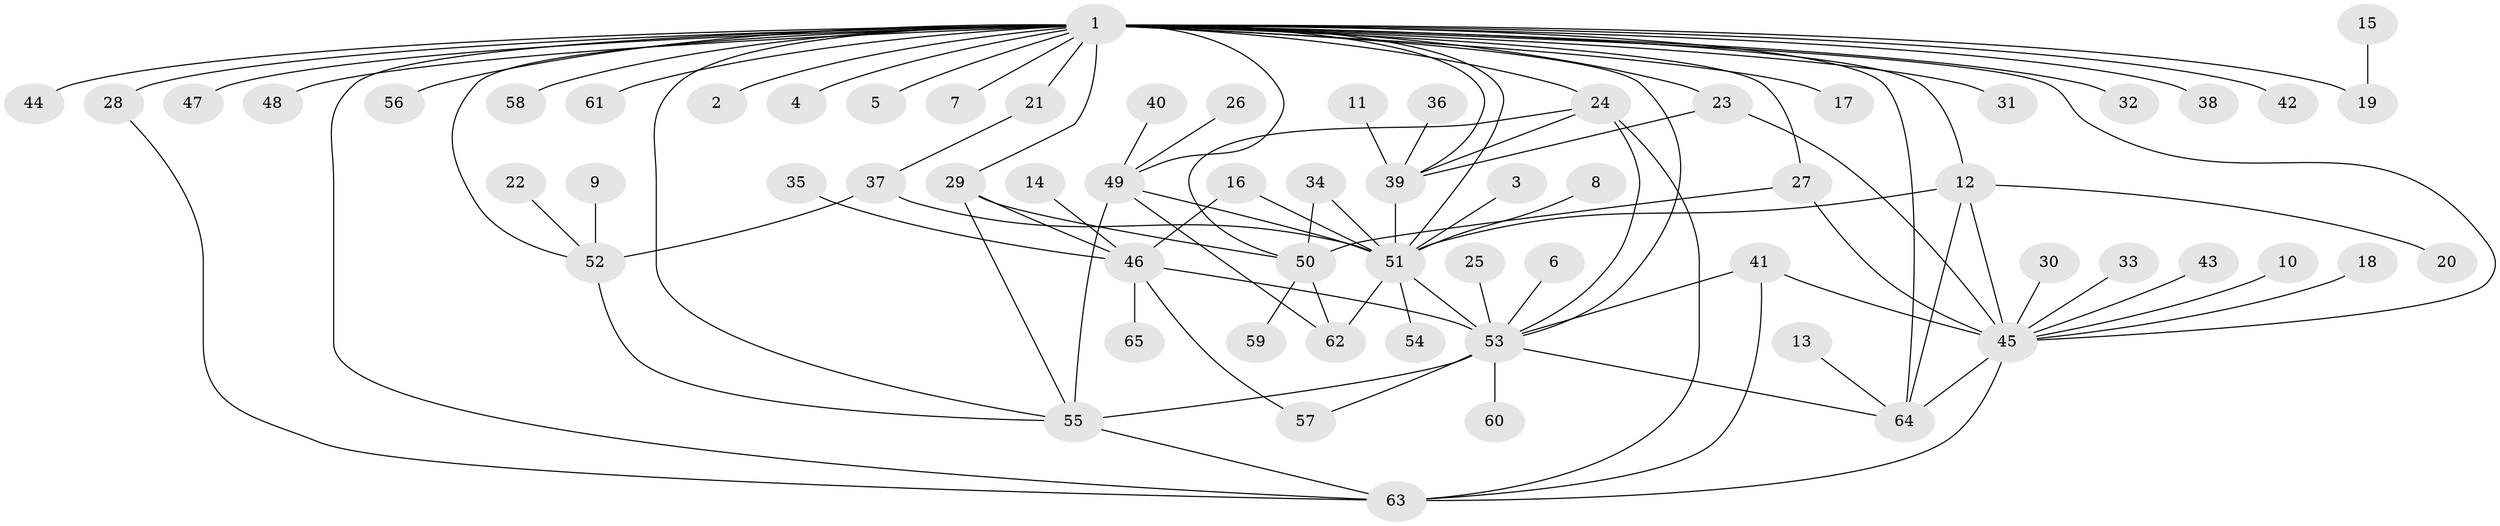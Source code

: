// original degree distribution, {18: 0.007751937984496124, 28: 0.007751937984496124, 5: 0.031007751937984496, 3: 0.10077519379844961, 1: 0.4728682170542636, 6: 0.03875968992248062, 8: 0.015503875968992248, 7: 0.023255813953488372, 2: 0.20930232558139536, 12: 0.007751937984496124, 13: 0.007751937984496124, 4: 0.07751937984496124}
// Generated by graph-tools (version 1.1) at 2025/25/03/09/25 03:25:54]
// undirected, 65 vertices, 97 edges
graph export_dot {
graph [start="1"]
  node [color=gray90,style=filled];
  1;
  2;
  3;
  4;
  5;
  6;
  7;
  8;
  9;
  10;
  11;
  12;
  13;
  14;
  15;
  16;
  17;
  18;
  19;
  20;
  21;
  22;
  23;
  24;
  25;
  26;
  27;
  28;
  29;
  30;
  31;
  32;
  33;
  34;
  35;
  36;
  37;
  38;
  39;
  40;
  41;
  42;
  43;
  44;
  45;
  46;
  47;
  48;
  49;
  50;
  51;
  52;
  53;
  54;
  55;
  56;
  57;
  58;
  59;
  60;
  61;
  62;
  63;
  64;
  65;
  1 -- 2 [weight=1.0];
  1 -- 4 [weight=1.0];
  1 -- 5 [weight=1.0];
  1 -- 7 [weight=1.0];
  1 -- 12 [weight=1.0];
  1 -- 17 [weight=1.0];
  1 -- 19 [weight=2.0];
  1 -- 21 [weight=2.0];
  1 -- 23 [weight=1.0];
  1 -- 24 [weight=1.0];
  1 -- 27 [weight=1.0];
  1 -- 28 [weight=4.0];
  1 -- 29 [weight=1.0];
  1 -- 31 [weight=1.0];
  1 -- 32 [weight=1.0];
  1 -- 38 [weight=1.0];
  1 -- 39 [weight=1.0];
  1 -- 42 [weight=2.0];
  1 -- 44 [weight=1.0];
  1 -- 45 [weight=1.0];
  1 -- 47 [weight=1.0];
  1 -- 48 [weight=1.0];
  1 -- 49 [weight=1.0];
  1 -- 51 [weight=2.0];
  1 -- 52 [weight=1.0];
  1 -- 53 [weight=1.0];
  1 -- 55 [weight=1.0];
  1 -- 56 [weight=1.0];
  1 -- 58 [weight=1.0];
  1 -- 61 [weight=1.0];
  1 -- 63 [weight=1.0];
  1 -- 64 [weight=1.0];
  3 -- 51 [weight=1.0];
  6 -- 53 [weight=1.0];
  8 -- 51 [weight=1.0];
  9 -- 52 [weight=1.0];
  10 -- 45 [weight=1.0];
  11 -- 39 [weight=1.0];
  12 -- 20 [weight=1.0];
  12 -- 45 [weight=1.0];
  12 -- 51 [weight=1.0];
  12 -- 64 [weight=1.0];
  13 -- 64 [weight=1.0];
  14 -- 46 [weight=1.0];
  15 -- 19 [weight=1.0];
  16 -- 46 [weight=1.0];
  16 -- 51 [weight=1.0];
  18 -- 45 [weight=1.0];
  21 -- 37 [weight=1.0];
  22 -- 52 [weight=1.0];
  23 -- 39 [weight=2.0];
  23 -- 45 [weight=1.0];
  24 -- 39 [weight=1.0];
  24 -- 50 [weight=1.0];
  24 -- 53 [weight=1.0];
  24 -- 63 [weight=1.0];
  25 -- 53 [weight=1.0];
  26 -- 49 [weight=1.0];
  27 -- 45 [weight=1.0];
  27 -- 50 [weight=1.0];
  28 -- 63 [weight=1.0];
  29 -- 46 [weight=1.0];
  29 -- 50 [weight=1.0];
  29 -- 55 [weight=1.0];
  30 -- 45 [weight=1.0];
  33 -- 45 [weight=1.0];
  34 -- 50 [weight=1.0];
  34 -- 51 [weight=1.0];
  35 -- 46 [weight=1.0];
  36 -- 39 [weight=1.0];
  37 -- 51 [weight=1.0];
  37 -- 52 [weight=1.0];
  39 -- 51 [weight=1.0];
  40 -- 49 [weight=1.0];
  41 -- 45 [weight=1.0];
  41 -- 53 [weight=1.0];
  41 -- 63 [weight=1.0];
  43 -- 45 [weight=1.0];
  45 -- 63 [weight=1.0];
  45 -- 64 [weight=2.0];
  46 -- 53 [weight=1.0];
  46 -- 57 [weight=1.0];
  46 -- 65 [weight=1.0];
  49 -- 51 [weight=1.0];
  49 -- 55 [weight=1.0];
  49 -- 62 [weight=1.0];
  50 -- 59 [weight=1.0];
  50 -- 62 [weight=1.0];
  51 -- 53 [weight=1.0];
  51 -- 54 [weight=1.0];
  51 -- 62 [weight=2.0];
  52 -- 55 [weight=1.0];
  53 -- 55 [weight=2.0];
  53 -- 57 [weight=1.0];
  53 -- 60 [weight=1.0];
  53 -- 64 [weight=1.0];
  55 -- 63 [weight=1.0];
}
